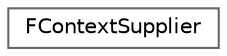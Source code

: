digraph "Graphical Class Hierarchy"
{
 // INTERACTIVE_SVG=YES
 // LATEX_PDF_SIZE
  bgcolor="transparent";
  edge [fontname=Helvetica,fontsize=10,labelfontname=Helvetica,labelfontsize=10];
  node [fontname=Helvetica,fontsize=10,shape=box,height=0.2,width=0.4];
  rankdir="LR";
  Node0 [id="Node000000",label="FContextSupplier",height=0.2,width=0.4,color="grey40", fillcolor="white", style="filled",URL="$d6/d2a/classFContextSupplier.html",tooltip=" "];
}
